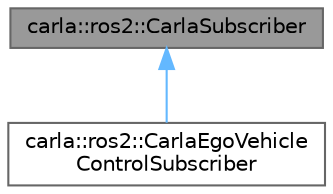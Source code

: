 digraph "carla::ros2::CarlaSubscriber"
{
 // INTERACTIVE_SVG=YES
 // LATEX_PDF_SIZE
  bgcolor="transparent";
  edge [fontname=Helvetica,fontsize=10,labelfontname=Helvetica,labelfontsize=10];
  node [fontname=Helvetica,fontsize=10,shape=box,height=0.2,width=0.4];
  Node1 [id="Node000001",label="carla::ros2::CarlaSubscriber",height=0.2,width=0.4,color="gray40", fillcolor="grey60", style="filled", fontcolor="black",tooltip=" "];
  Node1 -> Node2 [id="edge1_Node000001_Node000002",dir="back",color="steelblue1",style="solid",tooltip=" "];
  Node2 [id="Node000002",label="carla::ros2::CarlaEgoVehicle\lControlSubscriber",height=0.2,width=0.4,color="gray40", fillcolor="white", style="filled",URL="$df/d99/classcarla_1_1ros2_1_1CarlaEgoVehicleControlSubscriber.html",tooltip=" "];
}
